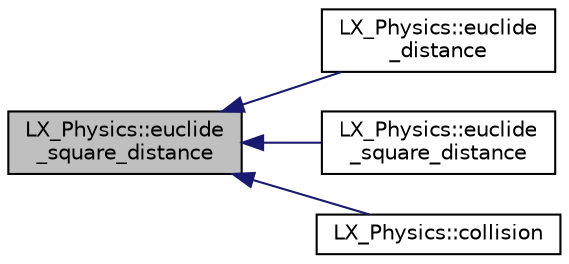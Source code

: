 digraph "LX_Physics::euclide_square_distance"
{
  edge [fontname="Helvetica",fontsize="10",labelfontname="Helvetica",labelfontsize="10"];
  node [fontname="Helvetica",fontsize="10",shape=record];
  rankdir="LR";
  Node1 [label="LX_Physics::euclide\l_square_distance",height=0.2,width=0.4,color="black", fillcolor="grey75", style="filled" fontcolor="black"];
  Node1 -> Node2 [dir="back",color="midnightblue",fontsize="10",style="solid",fontname="Helvetica"];
  Node2 [label="LX_Physics::euclide\l_distance",height=0.2,width=0.4,color="black", fillcolor="white", style="filled",URL="$namespace_l_x___physics.html#af80a4449ea72b0bc2def9149289a8527"];
  Node1 -> Node3 [dir="back",color="midnightblue",fontsize="10",style="solid",fontname="Helvetica"];
  Node3 [label="LX_Physics::euclide\l_square_distance",height=0.2,width=0.4,color="black", fillcolor="white", style="filled",URL="$namespace_l_x___physics.html#a668d145ace27250ed037d0f16d65eab3"];
  Node1 -> Node4 [dir="back",color="midnightblue",fontsize="10",style="solid",fontname="Helvetica"];
  Node4 [label="LX_Physics::collision",height=0.2,width=0.4,color="black", fillcolor="white", style="filled",URL="$namespace_l_x___physics.html#a85cdbafd6e06e76276d248f40da1b066"];
}

